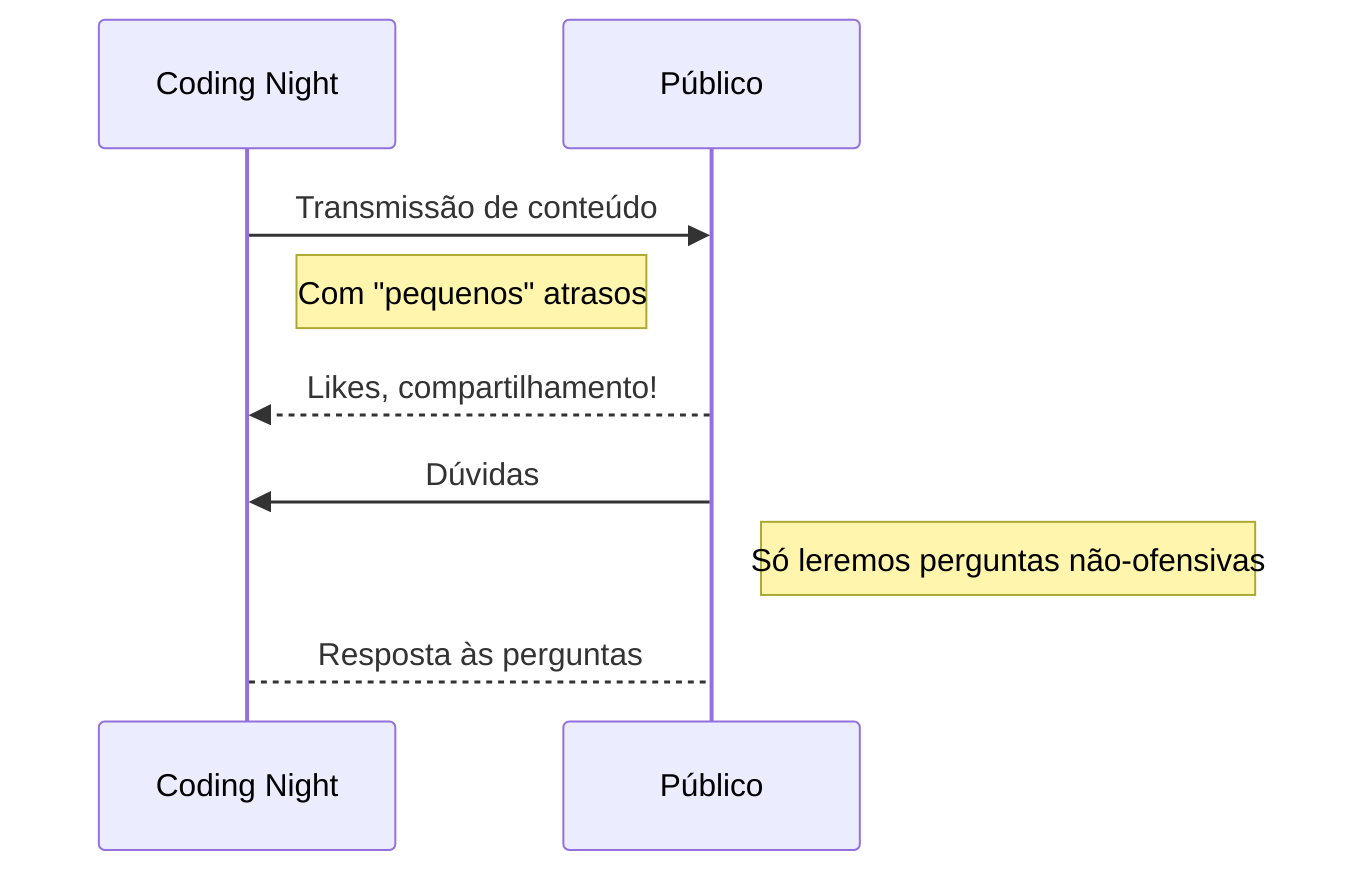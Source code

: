 sequenceDiagram
    participant C as Coding Night
    participant P as Público
    C->>P: Transmissão de conteúdo 
    Note right of C: Com "pequenos" atrasos 
    P-->>C: Likes, compartilhamento!
    P->>C: Dúvidas
    Note right of P: Só leremos perguntas não-ofensivas
    C-->P: Resposta às perguntas